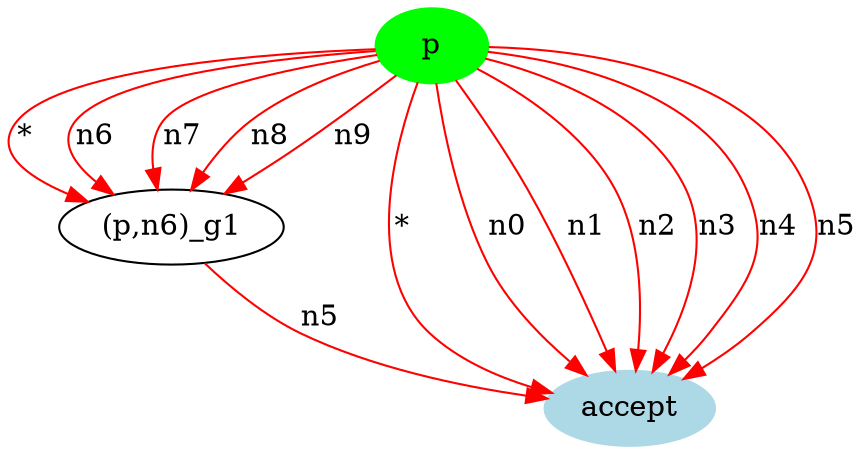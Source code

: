 digraph "WFA@0x7ffebb7ebe20" {
	15 -> 3 [color=red,label="n5"];
	2 -> 3 [color=red,label="*"];
	2 -> 15 [color=red,label="*"];
	2 -> 3 [color=red,label="n0"];
	2 -> 3 [color=red,label="n1"];
	2 -> 3 [color=red,label="n2"];
	2 -> 3 [color=red,label="n3"];
	2 -> 3 [color=red,label="n4"];
	2 -> 3 [color=red,label="n5"];
	2 -> 15 [color=red,label="n6"];
	2 -> 15 [color=red,label="n7"];
	2 -> 15 [color=red,label="n8"];
	2 -> 15 [color=red,label="n9"];
	3 [label="accept",color=lightblue,style=filled];
	15 [label="(p,n6)_g1"];
	2 [label="p",color=green,style=filled];
}
